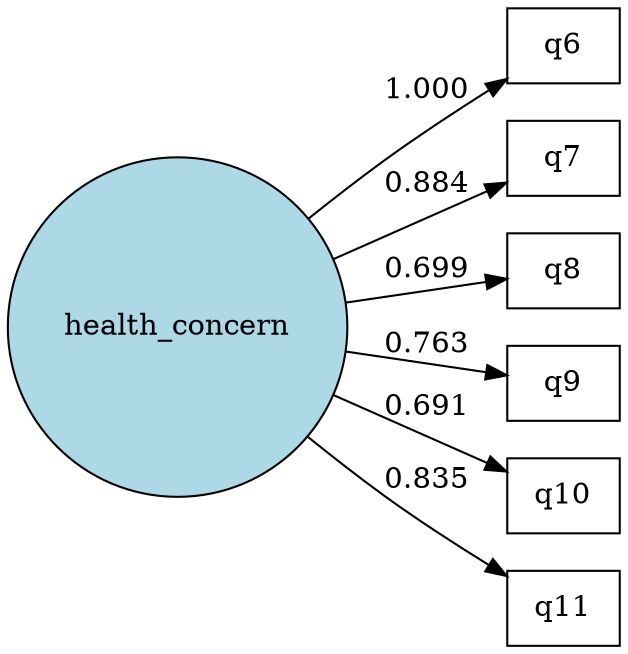 digraph SEM {
  rankdir=LR;
  node [shape=box];
  health_concern [shape=circle, style=filled, fillcolor=lightblue];
  q6 [shape=box];
  health_concern -> q6 [label="1.000"];
  q7 [shape=box];
  health_concern -> q7 [label="0.884"];
  q8 [shape=box];
  health_concern -> q8 [label="0.699"];
  q9 [shape=box];
  health_concern -> q9 [label="0.763"];
  q10 [shape=box];
  health_concern -> q10 [label="0.691"];
  q11 [shape=box];
  health_concern -> q11 [label="0.835"];
}